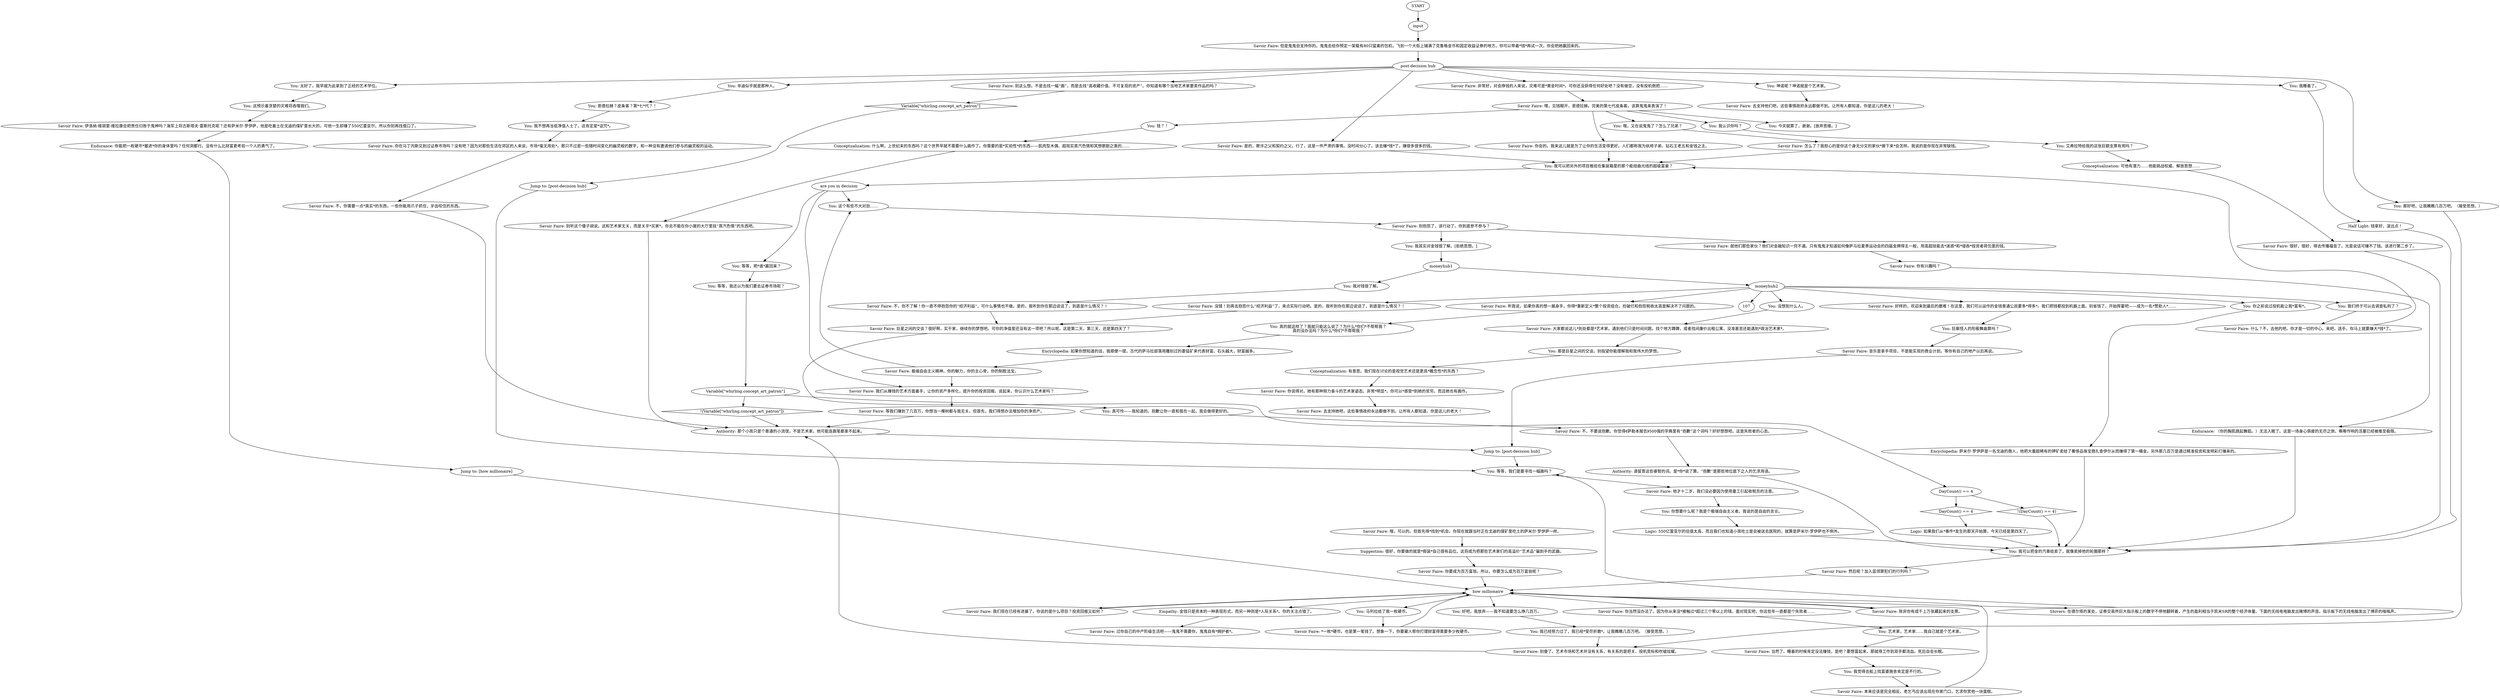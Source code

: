 # WHIRLING F2 ORB / Ultraliberal Quest Initiation
# Savoir Faire tells you it's time to stop playing the market and make some real cash so you can fulfil your heart's desire.
# ==================================================
digraph G {
	  0 [label="START"];
	  1 [label="input"];
	  2 [label="DayCount() == 4"];
	  3 [label="DayCount() == 4", shape=diamond];
	  4 [label="!(DayCount() == 4)", shape=diamond];
	  5 [label="Savoir Faire: *一枚*硬币。也是第一笔钱了。想象一下，你要雇人帮你打理财富得需要多少枚硬币。"];
	  6 [label="Savoir Faire: 大家都说这儿*到处都是*艺术家。遇到他们只是时间问题。找个地方蹲蹲，或者找间廉价出租公寓，没准甚至还能遇到*政治艺术家*。"];
	  7 [label="Jump to: [post-decision hub]"];
	  8 [label="Savoir Faire: 去支持她吧，这些事情政府永远都做不到。让所有人都知道，你是这儿的老大！"];
	  9 [label="You: 今天就算了，谢谢。[放弃思维。]"];
	  10 [label="Savoir Faire: 本来应该是完全相反。老乞丐应该出现在你家门口，乞求你赏他一块蛋糕。"];
	  11 [label="Savoir Faire: 然后呢？加入蓝领罪犯们的行列吗？"];
	  12 [label="Savoir Faire: 别听这个傻子胡说。这和艺术家无关，而是关乎*买家*。你总不能在你小屋的大厅里挂“蒸汽色情”的东西吧。"];
	  13 [label="Savoir Faire: 怎么了？我担心的是你这个身无分文的家伙*接下来*会怎样。我说的是你现在非常缺钱。"];
	  14 [label="Savoir Faire: 不，你不了解！你一直不停抱怨你的“经济利益”，可什么事情也不做。是的，我听到你在那边说话了，到底是什么情况？！"];
	  15 [label="how millionaire"];
	  16 [label="Jump to: [how millionaire]"];
	  17 [label="Savoir Faire: 不，你需要一点*真实*的东西，一些你能用爪子抓住，牙齿咬住的东西。"];
	  18 [label="You: 我对钱很了解。"];
	  19 [label="Logic: 如果我们从*事件*发生的那天开始算，今天已经是第四天了。"];
	  20 [label="You: 等等，把*谁*赢回来？"];
	  21 [label="You: 这个有些不大对劲……"];
	  22 [label="You: 辛迪似乎就是那种人。"];
	  23 [label="Savoir Faire: 什么？不，去他的吧。你才是一切的中心。来吧，选手，你马上就要赚大*钱*了。"];
	  24 [label="Savoir Faire: 别抱怨了，该行动了。你到底参不参与？"];
	  25 [label="Savoir Faire: 不，不要说抱歉。你觉得《萨勒本报告》500强的字典里有“抱歉”这个词吗？好好想想吧。这是失败者的心态。"];
	  26 [label="You: 哦，又在说鬼鬼了？怎么了兄弟？"];
	  27 [label="You: 我其实对金钱很了解。[拒绝思想。]"];
	  28 [label="Savoir Faire: 音乐是拿手项目，不是能实现的商业计划。等你有自己的地产以后再说。"];
	  29 [label="Authority: 请留意这些睿智的词。是*你*说了算。“抱歉”是那些地位底下之人的乞求用语。"];
	  30 [label="You: 我认识你吗？"];
	  31 [label="Savoir Faire: 哦，可以的。但首先得*找到*机会。你现在就跟当时正在戈迪的煤矿里吃土的萨米尔·罗伊萨一样。"];
	  32 [label="Encyclopedia: 萨米尔·罗伊萨是一名戈迪的商人，他把大量超稀有的钾矿卖给了奢侈品珠宝商扎查伊尔从而赚得了第一桶金。另外那几百万是通过精准投资和发明彩灯赚来的。"];
	  33 [label="Suggestion: 很好，你要做的就是*假装*自己很有品位。这将成为把那些艺术家们的高溢价“艺术品”骗到手的武器。"];
	  34 [label="Savoir Faire: 等我们赚到了几百万，你想当一棵树都与我无关。但首先，我们得想办法增加你的净资产。"];
	  35 [label="Savoir Faire: 当然了。睡着的时候肯定没法赚钱，是吧？要想富起来，那就得工作到双手都流血。死后自会长眠。"];
	  36 [label="Half Light: 钱拿好，滚远点！"];
	  37 [label="Savoir Faire: 嘿，见钱眼开，恩德拉赫。完美的第七代皮条客。该靠鬼鬼来表演了！"];
	  38 [label="Savoir Faire: 但是鬼鬼会支持你的。鬼鬼会给你预定一架载有80只猛禽的包机，飞到一个大街上铺满了克鲁格金币和固定收益证券的地方。你可以带着*钱*再试一次。你会把她赢回来的。"];
	  39 [label="You: 艺术家，艺术家……我自己就是个艺术家。"];
	  40 [label="You: 我睡着了。"];
	  41 [label="Savoir Faire: 没错！别再去抱怨什么“经济利益”了，来点实际行动吧。是的，我听到你在那边说话了，到底是什么情况？！"];
	  42 [label="Conceptualization: 什么啊，上世纪末的东西吗？这个世界早就不需要什么画作了。你需要的是*实验性*的东西——肌肉型木偶、超现实蒸汽色情和冥想歌剧之类的……"];
	  43 [label="Jump to: [post-decision hub]"];
	  44 [label="Authority: 那个小孩只是个普通的小流氓，不是艺术家。他可能连画笔都拿不起来。"];
	  45 [label="Savoir Faire: 很好，很好，得去传播福音了。光是说话可赚不了钱。该进行第二步了。"];
	  46 [label="Logic: 550亿雷亚尔的估值太高，而且我们也知道小孩吃土是会被送去医院的，就算是萨米尔·罗伊萨也不例外。"];
	  47 [label="Endurance: 你能把一枚硬币*塞进*你的身体里吗？任何洞都行。没有什么比财富更考验一个人的勇气了。"];
	  48 [label="Savoir Faire: 过你自己的中产阶级生活吧——鬼鬼不需要你，鬼鬼自有*拥护者*。"];
	  49 [label="moneyhub1"];
	  50 [label="You: 我可以把另外的项目推给在集装箱里的那个能扭曲光线的超级富豪？"];
	  51 [label="Savoir Faire: 除非你有成千上万张藏起来的支票。"];
	  52 [label="Conceptualization: 可他有潜力……他能挑战权威、解放思想……"];
	  53 [label="You: 你想要什么呢？我是个极端自由主义者。我说的是自由的言论。"];
	  54 [label="Savoir Faire: 听我说，如果你真的想一展身手，你得*重新定义*整个投资组合。捡破烂和抱怨税收太高是解决不了问题的。"];
	  55 [label="You: 我可以把金的汽車给卖了，就像卖掉他的轮圈那样？"];
	  56 [label="Savoir Faire: 我们现在已经有进展了。你说的是什么项目？投资回报又如何？"];
	  57 [label="are you in decision"];
	  58 [label="Endurance: （你的胸肌跳起舞蹈。）无法入眠了。这是一场身心俱疲的无尽之旅。嘶嘶作响的活塞已经被推至极限。"];
	  59 [label="You: 我觉得去船上找富婆施舍肯定是不行的。"];
	  60 [label="Empathy: 金钱只是资本的一种表现形式，而另一种则是*人际关系*。你的关注点错了。"];
	  61 [label="Savoir Faire: 极端自由主义精神。你的魅力，你的主心骨，你的制胜法宝。"];
	  62 [label="You: 等等，我还以为我们要去证券市场呢？"];
	  63 [label="You: 太好了，我早就为此拿到了正经的艺术学位。"];
	  64 [label="You: 那好吧，让我瞧瞧几百万吧。（接受思想。）"];
	  65 [label="Savoir Faire: 就他们那些家伙？他们对金融知识一窍不通。只有鬼鬼才知道如何像萨马拉夏季运动会的四届金牌得主一般，用高超技能去*迷惑*和*侵吞*投资者荷包里的钱。"];
	  66 [label="Encyclopedia: 如果你想知道的话，我顺便一提。古代的萨马拉部落用雕刻过的菱锰矿来代表财富。石头越大，财富越多。"];
	  67 [label="Savoir Faire: 你有兴趣吗？"];
	  68 [label="post-decision hub"];
	  69 [label="You: 等等，我们是要寻找一幅画吗？"];
	  70 [label="Savoir Faire: 别这么想。不是去找一幅“画”，而是去找“高收藏价值、不可复现的资产”。你知道有哪个当地艺术家要卖作品的吗？"];
	  71 [label="Savoir Faire: 他才十二岁。我们没必要因为使用童工引起收税员的注意。"];
	  72 [label="Savoir Faire: 去支持他们吧，这些事情政府永远都做不到。让所有人都知道，你是这儿的老大！"];
	  73 [label="You: 那是巨星之间的交谈。别指望你能理解我和我伟大的梦想。"];
	  74 [label="Savoir Faire: 好样的，欢迎来到最后的磨难！在这里，我们可以运作的金钱普通公民要多*得多*。我们把钱都投到机器上面。别省钱了，开始挥霍吧——成为一名*赞助人*……"];
	  75 [label="Savoir Faire: 别傻了。艺术市场和艺术并没有关系，有关系的是把关、投机竞标和吹嘘炫耀。"];
	  76 [label="You: 这预示着贪婪的灾难将吞噬我们。"];
	  77 [label="You: 我们终于可以去调查私刑了？"];
	  78 [label="You: 钱？！"];
	  79 [label="moneyhub2"];
	  80 [label="Savoir Faire: 巨星之间的交谈？很好啊，实干家，继续你的梦想吧。可你的净值里还没有这一项吧？所以呢，这是第二天，第三天，还是第四天了？"];
	  81 [label="Conceptualization: 有意思。我们现在讨论的是视觉艺术还是更具*概念性*的东西？"];
	  82 [label="Savoir Faire: 你要成为百万富翁。所以，你要怎么成为百万富翁呢？"];
	  83 [label="You: 真的就这样了？我就只能这么说了？为什么*你们*不帮帮我？\n真的没办法吗？为什么*你们*不帮帮我？"];
	  84 [label="You: 好吧，我放弃——我不知道要怎么挣几百万。"];
	  85 [label="Shivers: 在德尔塔的某处，证券交易所巨大指示板上的数字不停地翻转着，产生的盈利相当于凯米SR的整个经济体量。下面的无线电电脑发出赌博的声音。指示板下的无线电脑发出了博弈的嗡嗡声。"];
	  86 [label="Savoir Faire: 你说得对。她有那种努力奋斗的艺术家姿态。非常*明显*。你可以*感受*到她的贫穷。而且她也有画作。"];
	  87 [label="You: 恩德拉赫？皮条客？第*七*代？！"];
	  88 [label="Savoir Faire: 你会的。我来这儿就是为了让你的生活变得更好。人们都称我为纨绔子弟、钻石王老五和金钱之主。"];
	  89 [label="You: 艾弗拉特给我的这张巨额支票有用吗？"];
	  90 [label="You: 马列拉给了我一枚硬币。"];
	  91 [label="Savoir Faire: 你当然没办法了。因为你从来没*接触过*超过三个零以上的钱。面对现实吧，你这些年一直都是个失败者……"];
	  92 [label="You: 我已经努力过了，我已经*受尽折磨*。让我瞧瞧几百万吧。（接受思想。）"];
	  93 [label="Savoir Faire: 我们从赚钱的艺术方面着手，让你的资产多样化，提升你的投资回报。说起来，你认识什么艺术家吗？"];
	  94 [label="You: 狂飙怪人的阳极舞曲算吗？"];
	  95 [label="You: 坤诺呢？坤诺就是个艺术家。"];
	  96 [label="Savoir Faire: 是的，欺诈之父和契约之父。行了，这是一件严肃的事情。没时间分心了。该去赚*钱*了，赚很多很多的钱。"];
	  97 [label="You: 我不想再当低净值人士了。这肯定是*诅咒*。"];
	  98 [label="You: 你之前说过投机能让我*富有*。"];
	  99 [label="You: 没想到什么人。"];
	  100 [label="Savoir Faire: 非常好，对会挣钱的人来说，灾难可是*黄金时间*。可你还没获得任何好处吧？没有做空，没有投机倒把……"];
	  101 [label="Savoir Faire: 伊洛纳·维胡里-维拉康会把责任归咎于鬼神吗？海军上将古斯塔夫·雷斯托克呢？还有萨米尔·罗伊萨，他是吃着土在戈迪的煤矿里长大的，可他一生却赚了550亿雷亚尔。所以你别再找借口了。"];
	  102 [label="Savoir Faire: 你在马丁内斯见到过证券市场吗？没有吧？因为对那些生活在郊区的人来说，市场*毫无用处*。那只不过是一些随时间变化的幽灵般的数字，和一种没有邀请他们参与的幽灵般的运动。"];
	  103 [label="Variable[\"whirling.concept_art_patron\"]"];
	  104 [label="Variable[\"whirling.concept_art_patron\"]", shape=diamond];
	  105 [label="!(Variable[\"whirling.concept_art_patron\"])", shape=diamond];
	  106 [label="You: 真可怜——我知道的。抱歉让你一直和我在一起。我会做得更好的。"];
	  0 -> 1
	  1 -> 38
	  2 -> 3
	  2 -> 4
	  3 -> 19
	  4 -> 55
	  5 -> 15
	  6 -> 73
	  7 -> 69
	  10 -> 15
	  11 -> 15
	  12 -> 44
	  13 -> 50
	  14 -> 80
	  15 -> 51
	  15 -> 84
	  15 -> 85
	  15 -> 56
	  15 -> 90
	  15 -> 91
	  15 -> 60
	  16 -> 15
	  17 -> 44
	  18 -> 14
	  19 -> 55
	  20 -> 62
	  21 -> 24
	  22 -> 87
	  23 -> 50
	  24 -> 65
	  24 -> 27
	  25 -> 29
	  26 -> 13
	  27 -> 49
	  28 -> 7
	  29 -> 55
	  30 -> 89
	  31 -> 33
	  32 -> 55
	  33 -> 82
	  34 -> 44
	  35 -> 59
	  36 -> 55
	  37 -> 9
	  37 -> 78
	  37 -> 88
	  37 -> 26
	  37 -> 30
	  38 -> 68
	  39 -> 35
	  40 -> 36
	  41 -> 80
	  42 -> 12
	  43 -> 69
	  44 -> 7
	  45 -> 55
	  46 -> 55
	  47 -> 16
	  49 -> 18
	  49 -> 79
	  50 -> 57
	  51 -> 15
	  52 -> 45
	  53 -> 46
	  54 -> 83
	  55 -> 11
	  56 -> 15
	  57 -> 21
	  57 -> 20
	  57 -> 93
	  58 -> 55
	  59 -> 10
	  60 -> 48
	  61 -> 21
	  61 -> 93
	  62 -> 103
	  63 -> 76
	  64 -> 75
	  65 -> 67
	  66 -> 61
	  67 -> 58
	  68 -> 64
	  68 -> 96
	  68 -> 100
	  68 -> 70
	  68 -> 40
	  68 -> 22
	  68 -> 63
	  68 -> 95
	  69 -> 71
	  70 -> 104
	  71 -> 53
	  73 -> 81
	  74 -> 94
	  75 -> 44
	  76 -> 101
	  77 -> 23
	  78 -> 42
	  79 -> 98
	  79 -> 99
	  79 -> 41
	  79 -> 74
	  79 -> 107
	  79 -> 77
	  79 -> 54
	  80 -> 2
	  81 -> 86
	  82 -> 15
	  83 -> 66
	  84 -> 92
	  85 -> 69
	  86 -> 8
	  87 -> 97
	  88 -> 50
	  89 -> 52
	  90 -> 5
	  91 -> 39
	  92 -> 75
	  93 -> 34
	  94 -> 28
	  95 -> 72
	  96 -> 50
	  97 -> 102
	  98 -> 32
	  99 -> 6
	  100 -> 37
	  101 -> 47
	  102 -> 17
	  103 -> 105
	  103 -> 106
	  104 -> 43
	  105 -> 44
	  106 -> 25
}

